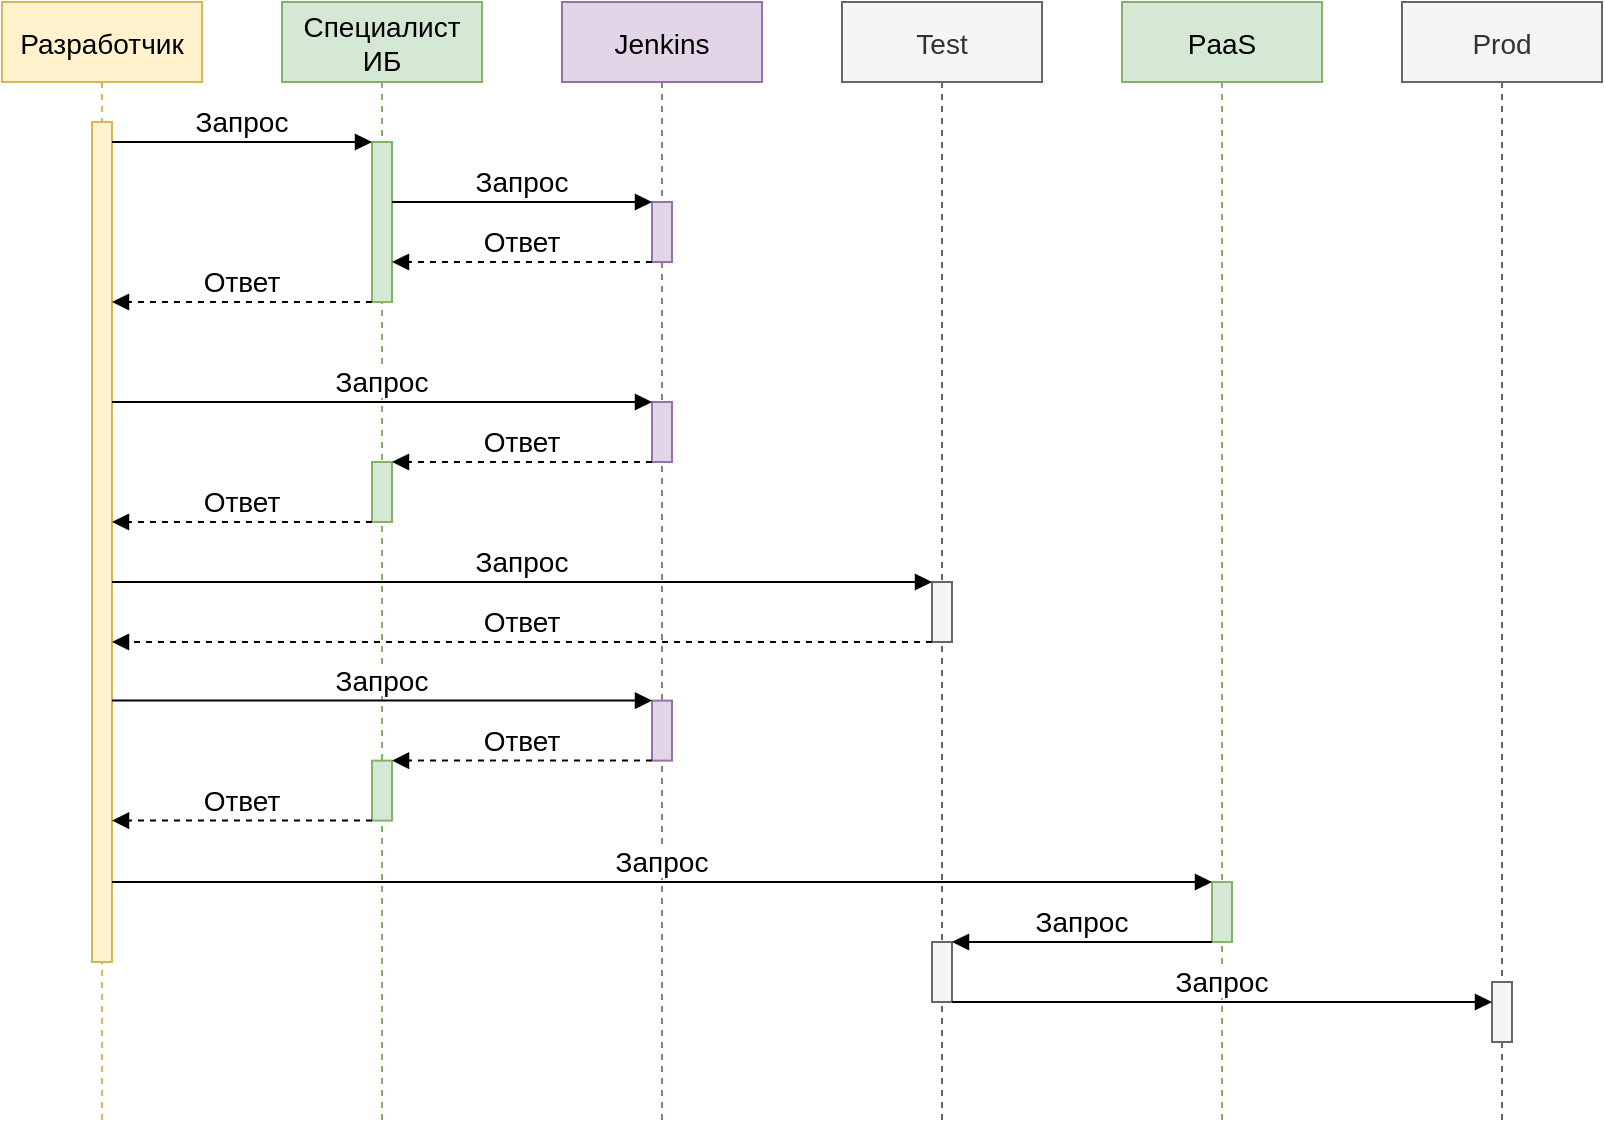 <mxfile version="15.1.2" type="github">
  <diagram id="kgpKYQtTHZ0yAKxKKP6v" name="Page-1">
    <mxGraphModel dx="1502" dy="840" grid="1" gridSize="10" guides="1" tooltips="1" connect="1" arrows="1" fold="1" page="1" pageScale="1" pageWidth="850" pageHeight="1100" math="0" shadow="0">
      <root>
        <mxCell id="0" />
        <mxCell id="1" parent="0" />
        <mxCell id="3nuBFxr9cyL0pnOWT2aG-1" value="Разработчик" style="shape=umlLifeline;perimeter=lifelinePerimeter;container=1;collapsible=0;recursiveResize=0;shadow=0;strokeWidth=1;fillColor=#fff2cc;strokeColor=#d6b656;fontStyle=0;fontSize=14;" parent="1" vertex="1">
          <mxGeometry x="20" y="80" width="100" height="560" as="geometry" />
        </mxCell>
        <mxCell id="3nuBFxr9cyL0pnOWT2aG-2" value="" style="points=[];perimeter=orthogonalPerimeter;shadow=0;strokeWidth=1;fillColor=#fff2cc;strokeColor=#d6b656;fontStyle=0;fontSize=14;" parent="3nuBFxr9cyL0pnOWT2aG-1" vertex="1">
          <mxGeometry x="45" y="60" width="10" height="420" as="geometry" />
        </mxCell>
        <mxCell id="3nuBFxr9cyL0pnOWT2aG-5" value="Специалист&#xa;ИБ" style="shape=umlLifeline;perimeter=lifelinePerimeter;container=1;collapsible=0;recursiveResize=0;shadow=0;strokeWidth=1;fillColor=#d5e8d4;strokeColor=#82b366;fontStyle=0;fontSize=14;" parent="1" vertex="1">
          <mxGeometry x="160" y="80" width="100" height="560" as="geometry" />
        </mxCell>
        <mxCell id="3nuBFxr9cyL0pnOWT2aG-6" value="" style="points=[];perimeter=orthogonalPerimeter;shadow=0;strokeWidth=1;fillColor=#d5e8d4;strokeColor=#82b366;fontStyle=0;fontSize=14;" parent="3nuBFxr9cyL0pnOWT2aG-5" vertex="1">
          <mxGeometry x="45" y="70" width="10" height="80" as="geometry" />
        </mxCell>
        <mxCell id="3nuBFxr9cyL0pnOWT2aG-8" value="Запрос" style="verticalAlign=bottom;endArrow=block;entryX=0;entryY=0;shadow=0;strokeWidth=1;labelBackgroundColor=#FFFFFF;labelBorderColor=none;fontStyle=0;fontSize=14;" parent="1" source="3nuBFxr9cyL0pnOWT2aG-2" target="3nuBFxr9cyL0pnOWT2aG-6" edge="1">
          <mxGeometry relative="1" as="geometry">
            <mxPoint x="275" y="160" as="sourcePoint" />
          </mxGeometry>
        </mxCell>
        <mxCell id="S2c5dp2w3q7TUs9QFYM--2" value="Test" style="shape=umlLifeline;perimeter=lifelinePerimeter;container=1;collapsible=0;recursiveResize=0;shadow=0;strokeWidth=1;fillColor=#f5f5f5;strokeColor=#666666;fontColor=#333333;fontStyle=0;fontSize=14;" vertex="1" parent="1">
          <mxGeometry x="440" y="80" width="100" height="560" as="geometry" />
        </mxCell>
        <mxCell id="S2c5dp2w3q7TUs9QFYM--7" value="" style="points=[];perimeter=orthogonalPerimeter;shadow=0;strokeWidth=1;fillColor=#f5f5f5;strokeColor=#666666;fontColor=#333333;fontStyle=0;fontSize=14;" vertex="1" parent="S2c5dp2w3q7TUs9QFYM--2">
          <mxGeometry x="45" y="290" width="10" height="30" as="geometry" />
        </mxCell>
        <mxCell id="S2c5dp2w3q7TUs9QFYM--55" value="" style="points=[];perimeter=orthogonalPerimeter;shadow=0;strokeWidth=1;fillColor=#f5f5f5;strokeColor=#666666;fontColor=#333333;fontStyle=0;fontSize=14;" vertex="1" parent="S2c5dp2w3q7TUs9QFYM--2">
          <mxGeometry x="45" y="470" width="10" height="30" as="geometry" />
        </mxCell>
        <mxCell id="S2c5dp2w3q7TUs9QFYM--4" value="Jenkins" style="shape=umlLifeline;perimeter=lifelinePerimeter;container=1;collapsible=0;recursiveResize=0;shadow=0;strokeWidth=1;fillColor=#e1d5e7;strokeColor=#9673a6;fontStyle=0;fontSize=14;" vertex="1" parent="1">
          <mxGeometry x="300" y="80" width="100" height="560" as="geometry" />
        </mxCell>
        <mxCell id="S2c5dp2w3q7TUs9QFYM--5" value="" style="points=[];perimeter=orthogonalPerimeter;shadow=0;strokeWidth=1;fillColor=#e1d5e7;strokeColor=#9673a6;fontStyle=0;fontSize=14;" vertex="1" parent="S2c5dp2w3q7TUs9QFYM--4">
          <mxGeometry x="45" y="100" width="10" height="30" as="geometry" />
        </mxCell>
        <mxCell id="S2c5dp2w3q7TUs9QFYM--35" value="" style="points=[];perimeter=orthogonalPerimeter;shadow=0;strokeWidth=1;fillColor=#e1d5e7;strokeColor=#9673a6;fontStyle=0;fontSize=14;" vertex="1" parent="S2c5dp2w3q7TUs9QFYM--4">
          <mxGeometry x="45" y="200" width="10" height="30" as="geometry" />
        </mxCell>
        <mxCell id="S2c5dp2w3q7TUs9QFYM--6" value="PaaS" style="shape=umlLifeline;perimeter=lifelinePerimeter;container=1;collapsible=0;recursiveResize=0;shadow=0;strokeWidth=1;fillColor=#d5e8d4;strokeColor=#82b366;fontStyle=0;fontSize=14;" vertex="1" parent="1">
          <mxGeometry x="580" y="80" width="100" height="560" as="geometry" />
        </mxCell>
        <mxCell id="S2c5dp2w3q7TUs9QFYM--42" value="" style="points=[];perimeter=orthogonalPerimeter;shadow=0;strokeWidth=1;fillColor=#d5e8d4;strokeColor=#82b366;fontStyle=0;fontSize=14;" vertex="1" parent="S2c5dp2w3q7TUs9QFYM--6">
          <mxGeometry x="45" y="440" width="10" height="30" as="geometry" />
        </mxCell>
        <mxCell id="S2c5dp2w3q7TUs9QFYM--28" value="Запрос" style="verticalAlign=bottom;endArrow=block;shadow=0;strokeWidth=1;labelBackgroundColor=#FFFFFF;labelBorderColor=none;fontStyle=0;fontSize=14;" edge="1" parent="1" source="3nuBFxr9cyL0pnOWT2aG-6" target="S2c5dp2w3q7TUs9QFYM--5">
          <mxGeometry relative="1" as="geometry">
            <mxPoint x="220" y="160" as="sourcePoint" />
            <mxPoint x="350" y="160" as="targetPoint" />
            <Array as="points">
              <mxPoint x="250" y="180" />
            </Array>
          </mxGeometry>
        </mxCell>
        <mxCell id="S2c5dp2w3q7TUs9QFYM--31" value="Ответ" style="verticalAlign=bottom;endArrow=block;shadow=0;strokeWidth=1;labelBackgroundColor=#FFFFFF;labelBorderColor=none;dashed=1;fontStyle=0;fontSize=14;" edge="1" parent="1" source="S2c5dp2w3q7TUs9QFYM--5" target="3nuBFxr9cyL0pnOWT2aG-6">
          <mxGeometry relative="1" as="geometry">
            <mxPoint x="240" y="240" as="sourcePoint" />
            <mxPoint x="370" y="240" as="targetPoint" />
            <Array as="points">
              <mxPoint x="250" y="210" />
            </Array>
          </mxGeometry>
        </mxCell>
        <mxCell id="S2c5dp2w3q7TUs9QFYM--32" value="Ответ" style="verticalAlign=bottom;endArrow=block;shadow=0;strokeWidth=1;labelBackgroundColor=#FFFFFF;labelBorderColor=none;dashed=1;fontStyle=0;fontSize=14;" edge="1" parent="1" source="3nuBFxr9cyL0pnOWT2aG-6" target="3nuBFxr9cyL0pnOWT2aG-2">
          <mxGeometry relative="1" as="geometry">
            <mxPoint x="355" y="220" as="sourcePoint" />
            <mxPoint x="225" y="220" as="targetPoint" />
            <Array as="points">
              <mxPoint x="130" y="230" />
            </Array>
          </mxGeometry>
        </mxCell>
        <mxCell id="S2c5dp2w3q7TUs9QFYM--34" value="Запрос" style="verticalAlign=bottom;endArrow=block;shadow=0;strokeWidth=1;labelBackgroundColor=#FFFFFF;labelBorderColor=none;fontStyle=0;fontSize=14;" edge="1" parent="1" target="S2c5dp2w3q7TUs9QFYM--35">
          <mxGeometry relative="1" as="geometry">
            <mxPoint x="75" y="280" as="sourcePoint" />
            <mxPoint x="345" y="280" as="targetPoint" />
          </mxGeometry>
        </mxCell>
        <mxCell id="S2c5dp2w3q7TUs9QFYM--36" value="" style="points=[];perimeter=orthogonalPerimeter;shadow=0;strokeWidth=1;fillColor=#d5e8d4;strokeColor=#82b366;fontStyle=0;fontSize=14;" vertex="1" parent="1">
          <mxGeometry x="205" y="310" width="10" height="30" as="geometry" />
        </mxCell>
        <mxCell id="S2c5dp2w3q7TUs9QFYM--37" value="Ответ" style="verticalAlign=bottom;endArrow=block;shadow=0;strokeWidth=1;labelBackgroundColor=#FFFFFF;labelBorderColor=none;dashed=1;fontStyle=0;fontSize=14;" edge="1" parent="1" target="S2c5dp2w3q7TUs9QFYM--36">
          <mxGeometry relative="1" as="geometry">
            <mxPoint x="345" y="310" as="sourcePoint" />
            <mxPoint x="215" y="310" as="targetPoint" />
            <Array as="points">
              <mxPoint x="250" y="310" />
            </Array>
          </mxGeometry>
        </mxCell>
        <mxCell id="S2c5dp2w3q7TUs9QFYM--38" value="Ответ" style="verticalAlign=bottom;endArrow=block;shadow=0;strokeWidth=1;labelBackgroundColor=#FFFFFF;labelBorderColor=none;dashed=1;fontStyle=0;fontSize=14;" edge="1" parent="1" target="3nuBFxr9cyL0pnOWT2aG-2">
          <mxGeometry relative="1" as="geometry">
            <mxPoint x="205" y="340" as="sourcePoint" />
            <mxPoint x="75" y="340" as="targetPoint" />
            <Array as="points">
              <mxPoint x="110" y="340" />
            </Array>
          </mxGeometry>
        </mxCell>
        <mxCell id="S2c5dp2w3q7TUs9QFYM--39" value="Запрос" style="verticalAlign=bottom;endArrow=block;shadow=0;strokeWidth=1;labelBackgroundColor=#FFFFFF;labelBorderColor=none;fontStyle=0;fontSize=14;" edge="1" parent="1" source="3nuBFxr9cyL0pnOWT2aG-2" target="S2c5dp2w3q7TUs9QFYM--7">
          <mxGeometry relative="1" as="geometry">
            <mxPoint x="75" y="370" as="sourcePoint" />
            <mxPoint x="345" y="370" as="targetPoint" />
          </mxGeometry>
        </mxCell>
        <mxCell id="S2c5dp2w3q7TUs9QFYM--41" value="Ответ" style="verticalAlign=bottom;endArrow=block;shadow=0;strokeWidth=1;labelBackgroundColor=#FFFFFF;labelBorderColor=none;dashed=1;fontStyle=0;fontSize=14;" edge="1" parent="1" source="S2c5dp2w3q7TUs9QFYM--7" target="3nuBFxr9cyL0pnOWT2aG-2">
          <mxGeometry relative="1" as="geometry">
            <mxPoint x="480" y="400" as="sourcePoint" />
            <mxPoint x="220" y="400" as="targetPoint" />
            <Array as="points">
              <mxPoint x="385" y="400" />
            </Array>
          </mxGeometry>
        </mxCell>
        <mxCell id="S2c5dp2w3q7TUs9QFYM--48" value="" style="points=[];perimeter=orthogonalPerimeter;shadow=0;strokeWidth=1;fillColor=#e1d5e7;strokeColor=#9673a6;fontStyle=0;fontSize=14;" vertex="1" parent="1">
          <mxGeometry x="345" y="429.31" width="10" height="30" as="geometry" />
        </mxCell>
        <mxCell id="S2c5dp2w3q7TUs9QFYM--49" value="Запрос" style="verticalAlign=bottom;endArrow=block;shadow=0;strokeWidth=1;labelBackgroundColor=#FFFFFF;labelBorderColor=none;fontStyle=0;fontSize=14;" edge="1" parent="1" target="S2c5dp2w3q7TUs9QFYM--48">
          <mxGeometry relative="1" as="geometry">
            <mxPoint x="75" y="429.31" as="sourcePoint" />
            <mxPoint x="345" y="429.31" as="targetPoint" />
          </mxGeometry>
        </mxCell>
        <mxCell id="S2c5dp2w3q7TUs9QFYM--50" value="" style="points=[];perimeter=orthogonalPerimeter;shadow=0;strokeWidth=1;fillColor=#d5e8d4;strokeColor=#82b366;fontStyle=0;fontSize=14;" vertex="1" parent="1">
          <mxGeometry x="205" y="459.31" width="10" height="30" as="geometry" />
        </mxCell>
        <mxCell id="S2c5dp2w3q7TUs9QFYM--51" value="Ответ" style="verticalAlign=bottom;endArrow=block;shadow=0;strokeWidth=1;labelBackgroundColor=#FFFFFF;labelBorderColor=none;dashed=1;fontStyle=0;fontSize=14;" edge="1" parent="1" target="S2c5dp2w3q7TUs9QFYM--50">
          <mxGeometry relative="1" as="geometry">
            <mxPoint x="345" y="459.31" as="sourcePoint" />
            <mxPoint x="215" y="459.31" as="targetPoint" />
            <Array as="points">
              <mxPoint x="250" y="459.31" />
            </Array>
          </mxGeometry>
        </mxCell>
        <mxCell id="S2c5dp2w3q7TUs9QFYM--52" value="Ответ" style="verticalAlign=bottom;endArrow=block;shadow=0;strokeWidth=1;labelBackgroundColor=#FFFFFF;labelBorderColor=none;dashed=1;fontStyle=0;fontSize=14;" edge="1" parent="1">
          <mxGeometry relative="1" as="geometry">
            <mxPoint x="205" y="489.31" as="sourcePoint" />
            <mxPoint x="75" y="489.31" as="targetPoint" />
            <Array as="points">
              <mxPoint x="110" y="489.31" />
            </Array>
          </mxGeometry>
        </mxCell>
        <mxCell id="S2c5dp2w3q7TUs9QFYM--53" value="Prod" style="shape=umlLifeline;perimeter=lifelinePerimeter;container=1;collapsible=0;recursiveResize=0;shadow=0;strokeWidth=1;fillColor=#f5f5f5;strokeColor=#666666;fontColor=#333333;fontStyle=0;fontSize=14;" vertex="1" parent="1">
          <mxGeometry x="720" y="80" width="100" height="560" as="geometry" />
        </mxCell>
        <mxCell id="S2c5dp2w3q7TUs9QFYM--57" value="" style="points=[];perimeter=orthogonalPerimeter;shadow=0;strokeWidth=1;fillColor=#f5f5f5;strokeColor=#666666;fontColor=#333333;fontStyle=0;fontSize=14;" vertex="1" parent="S2c5dp2w3q7TUs9QFYM--53">
          <mxGeometry x="45" y="490" width="10" height="30" as="geometry" />
        </mxCell>
        <mxCell id="S2c5dp2w3q7TUs9QFYM--54" value="Запрос" style="verticalAlign=bottom;endArrow=block;shadow=0;strokeWidth=1;labelBackgroundColor=#FFFFFF;labelBorderColor=none;fontStyle=0;fontSize=14;" edge="1" parent="1" source="3nuBFxr9cyL0pnOWT2aG-2" target="S2c5dp2w3q7TUs9QFYM--42">
          <mxGeometry relative="1" as="geometry">
            <mxPoint x="70" y="520" as="sourcePoint" />
            <mxPoint x="600" y="520" as="targetPoint" />
          </mxGeometry>
        </mxCell>
        <mxCell id="S2c5dp2w3q7TUs9QFYM--56" value="Запрос" style="verticalAlign=bottom;endArrow=block;shadow=0;strokeWidth=1;labelBackgroundColor=#FFFFFF;labelBorderColor=none;fontStyle=0;fontSize=14;" edge="1" parent="1" source="S2c5dp2w3q7TUs9QFYM--42" target="S2c5dp2w3q7TUs9QFYM--55">
          <mxGeometry relative="1" as="geometry">
            <mxPoint x="620" y="550" as="sourcePoint" />
            <mxPoint x="490" y="550" as="targetPoint" />
            <Array as="points">
              <mxPoint x="525" y="550" />
            </Array>
          </mxGeometry>
        </mxCell>
        <mxCell id="S2c5dp2w3q7TUs9QFYM--58" value="Запрос" style="verticalAlign=bottom;endArrow=block;shadow=0;strokeWidth=1;labelBackgroundColor=#FFFFFF;labelBorderColor=none;fontStyle=0;fontSize=14;" edge="1" parent="1">
          <mxGeometry relative="1" as="geometry">
            <mxPoint x="495" y="580" as="sourcePoint" />
            <mxPoint x="765" y="580" as="targetPoint" />
          </mxGeometry>
        </mxCell>
      </root>
    </mxGraphModel>
  </diagram>
</mxfile>
